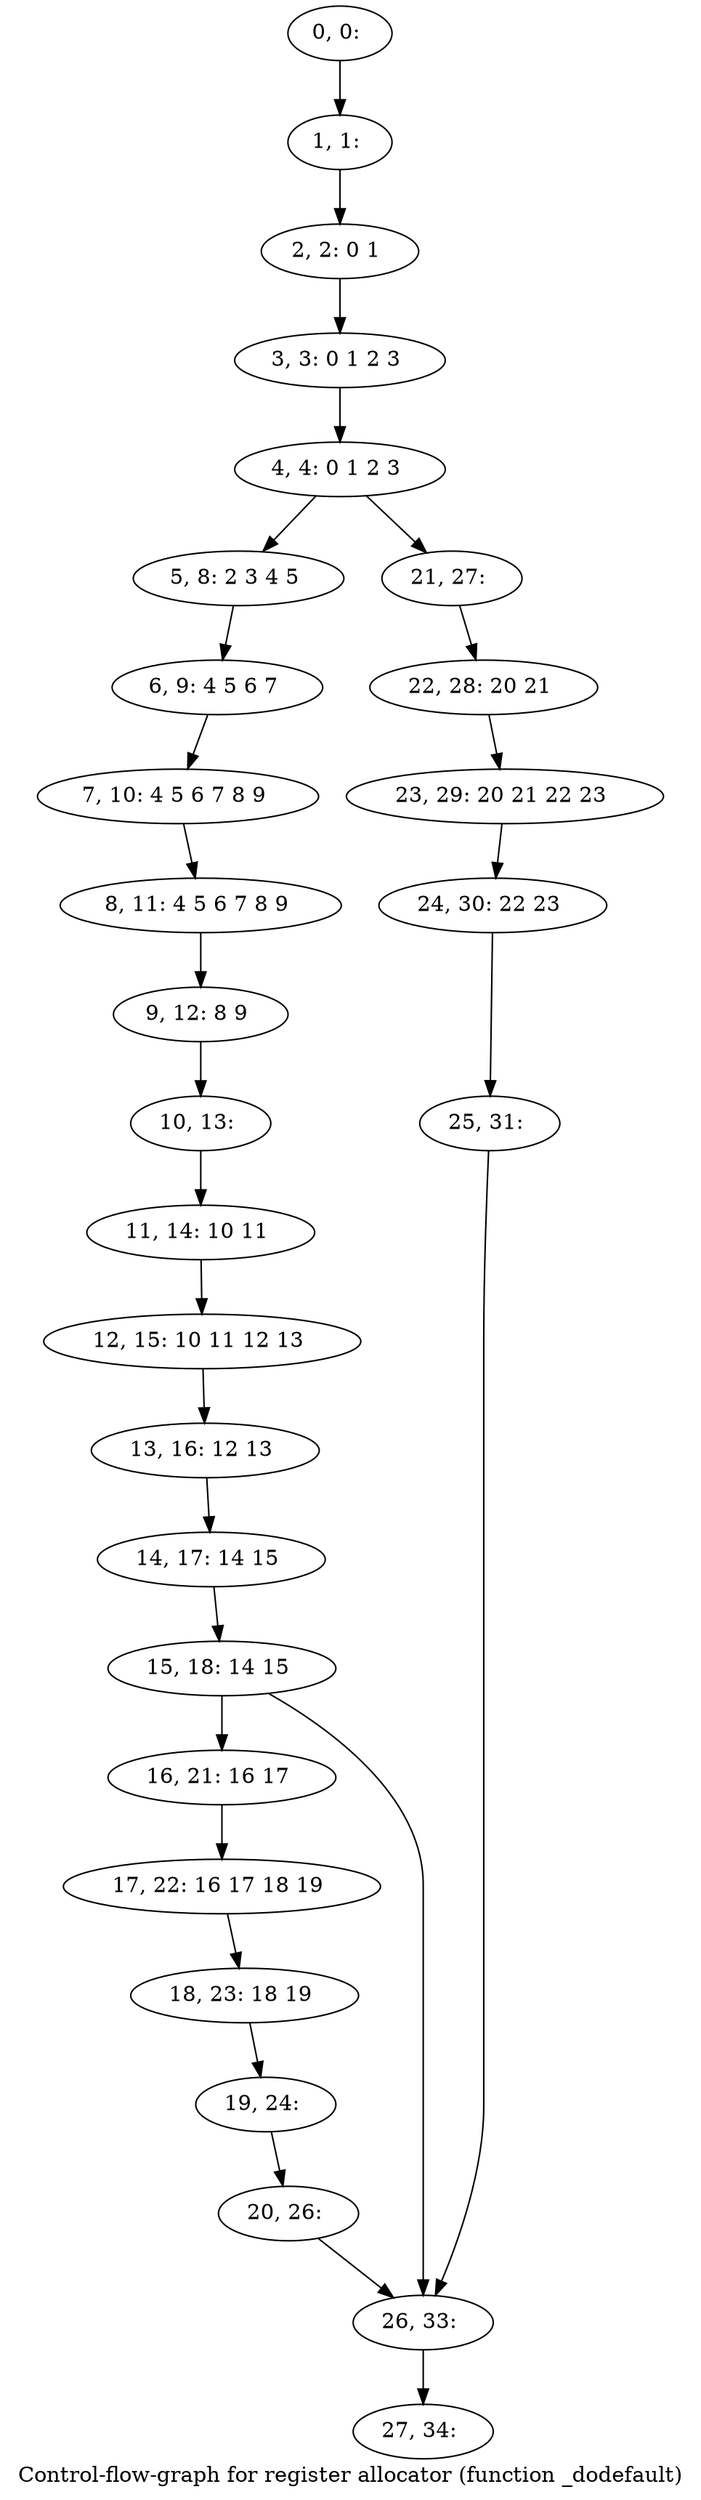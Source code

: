 digraph G {
graph [label="Control-flow-graph for register allocator (function _dodefault)"]
0[label="0, 0: "];
1[label="1, 1: "];
2[label="2, 2: 0 1 "];
3[label="3, 3: 0 1 2 3 "];
4[label="4, 4: 0 1 2 3 "];
5[label="5, 8: 2 3 4 5 "];
6[label="6, 9: 4 5 6 7 "];
7[label="7, 10: 4 5 6 7 8 9 "];
8[label="8, 11: 4 5 6 7 8 9 "];
9[label="9, 12: 8 9 "];
10[label="10, 13: "];
11[label="11, 14: 10 11 "];
12[label="12, 15: 10 11 12 13 "];
13[label="13, 16: 12 13 "];
14[label="14, 17: 14 15 "];
15[label="15, 18: 14 15 "];
16[label="16, 21: 16 17 "];
17[label="17, 22: 16 17 18 19 "];
18[label="18, 23: 18 19 "];
19[label="19, 24: "];
20[label="20, 26: "];
21[label="21, 27: "];
22[label="22, 28: 20 21 "];
23[label="23, 29: 20 21 22 23 "];
24[label="24, 30: 22 23 "];
25[label="25, 31: "];
26[label="26, 33: "];
27[label="27, 34: "];
0->1 ;
1->2 ;
2->3 ;
3->4 ;
4->5 ;
4->21 ;
5->6 ;
6->7 ;
7->8 ;
8->9 ;
9->10 ;
10->11 ;
11->12 ;
12->13 ;
13->14 ;
14->15 ;
15->16 ;
15->26 ;
16->17 ;
17->18 ;
18->19 ;
19->20 ;
20->26 ;
21->22 ;
22->23 ;
23->24 ;
24->25 ;
25->26 ;
26->27 ;
}
